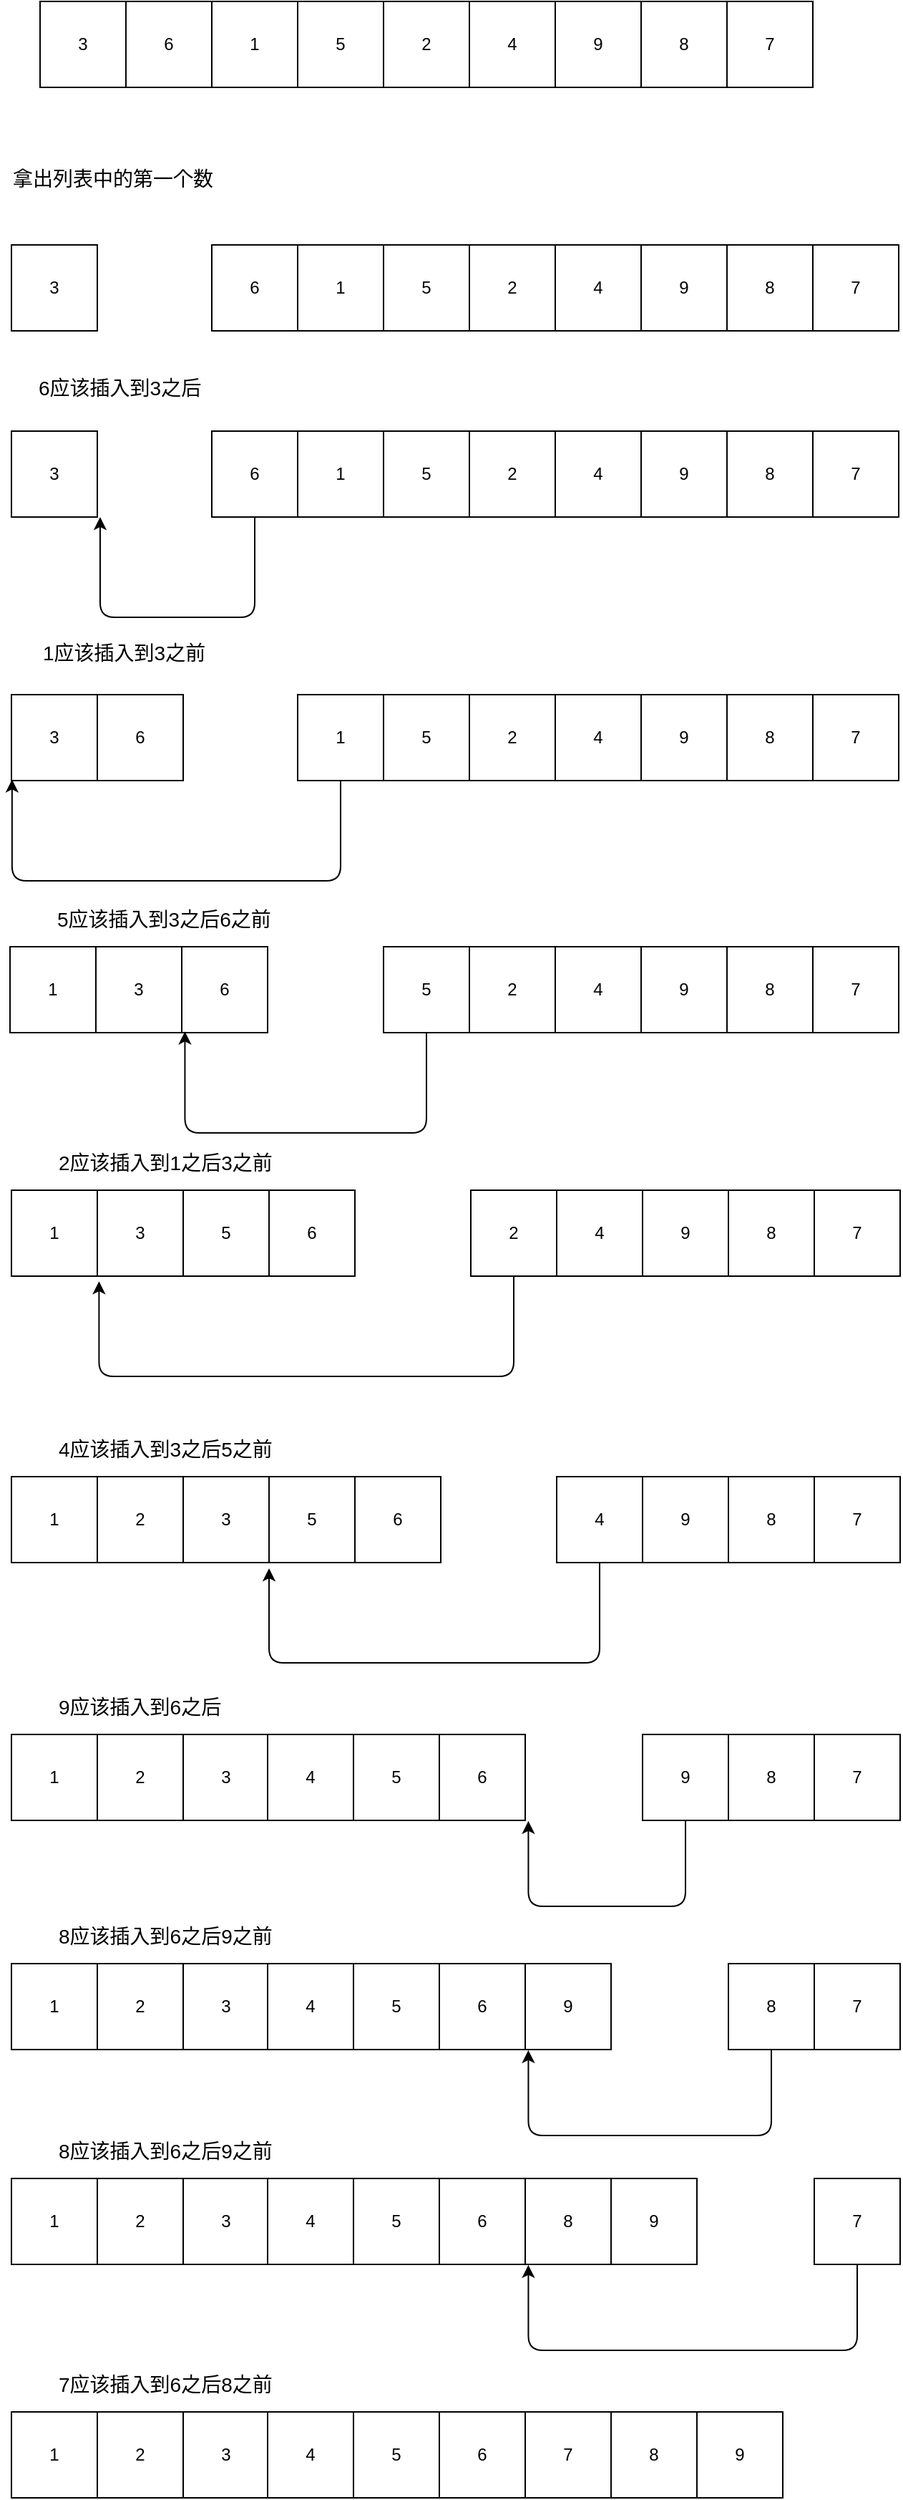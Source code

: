 <mxfile version="11.1.4" type="device"><diagram id="b1BiGvK36UNSfGwudwqy" name="第 1 页"><mxGraphModel dx="1024" dy="595" grid="1" gridSize="10" guides="1" tooltips="1" connect="1" arrows="1" fold="1" page="1" pageScale="1" pageWidth="827" pageHeight="1169" math="0" shadow="0"><root><mxCell id="0"/><mxCell id="1" parent="0"/><mxCell id="ukCTjqncqm675PR22m9h-1" value="3" style="rounded=0;whiteSpace=wrap;html=1;" vertex="1" parent="1"><mxGeometry x="130" y="100" width="60" height="60" as="geometry"/></mxCell><mxCell id="ukCTjqncqm675PR22m9h-2" value="6" style="rounded=0;whiteSpace=wrap;html=1;" vertex="1" parent="1"><mxGeometry x="190" y="100" width="60" height="60" as="geometry"/></mxCell><mxCell id="ukCTjqncqm675PR22m9h-3" value="1" style="rounded=0;whiteSpace=wrap;html=1;" vertex="1" parent="1"><mxGeometry x="250" y="100" width="60" height="60" as="geometry"/></mxCell><mxCell id="ukCTjqncqm675PR22m9h-4" value="5" style="rounded=0;whiteSpace=wrap;html=1;" vertex="1" parent="1"><mxGeometry x="310" y="100" width="60" height="60" as="geometry"/></mxCell><mxCell id="ukCTjqncqm675PR22m9h-5" value="2" style="rounded=0;whiteSpace=wrap;html=1;" vertex="1" parent="1"><mxGeometry x="370" y="100" width="60" height="60" as="geometry"/></mxCell><mxCell id="ukCTjqncqm675PR22m9h-6" value="4" style="rounded=0;whiteSpace=wrap;html=1;" vertex="1" parent="1"><mxGeometry x="430" y="100" width="60" height="60" as="geometry"/></mxCell><mxCell id="ukCTjqncqm675PR22m9h-7" value="9" style="rounded=0;whiteSpace=wrap;html=1;" vertex="1" parent="1"><mxGeometry x="490" y="100" width="60" height="60" as="geometry"/></mxCell><mxCell id="ukCTjqncqm675PR22m9h-8" value="8" style="rounded=0;whiteSpace=wrap;html=1;" vertex="1" parent="1"><mxGeometry x="550" y="100" width="60" height="60" as="geometry"/></mxCell><mxCell id="ukCTjqncqm675PR22m9h-9" value="7" style="rounded=0;whiteSpace=wrap;html=1;" vertex="1" parent="1"><mxGeometry x="610" y="100" width="60" height="60" as="geometry"/></mxCell><mxCell id="ukCTjqncqm675PR22m9h-79" value="3" style="rounded=0;whiteSpace=wrap;html=1;" vertex="1" parent="1"><mxGeometry x="110" y="270" width="60" height="60" as="geometry"/></mxCell><mxCell id="ukCTjqncqm675PR22m9h-80" value="6" style="rounded=0;whiteSpace=wrap;html=1;" vertex="1" parent="1"><mxGeometry x="250" y="270" width="60" height="60" as="geometry"/></mxCell><mxCell id="ukCTjqncqm675PR22m9h-81" value="1" style="rounded=0;whiteSpace=wrap;html=1;" vertex="1" parent="1"><mxGeometry x="310" y="270" width="60" height="60" as="geometry"/></mxCell><mxCell id="ukCTjqncqm675PR22m9h-82" value="5" style="rounded=0;whiteSpace=wrap;html=1;" vertex="1" parent="1"><mxGeometry x="370" y="270" width="60" height="60" as="geometry"/></mxCell><mxCell id="ukCTjqncqm675PR22m9h-83" value="2" style="rounded=0;whiteSpace=wrap;html=1;" vertex="1" parent="1"><mxGeometry x="430" y="270" width="60" height="60" as="geometry"/></mxCell><mxCell id="ukCTjqncqm675PR22m9h-84" value="4" style="rounded=0;whiteSpace=wrap;html=1;" vertex="1" parent="1"><mxGeometry x="490" y="270" width="60" height="60" as="geometry"/></mxCell><mxCell id="ukCTjqncqm675PR22m9h-85" value="9" style="rounded=0;whiteSpace=wrap;html=1;" vertex="1" parent="1"><mxGeometry x="550" y="270" width="60" height="60" as="geometry"/></mxCell><mxCell id="ukCTjqncqm675PR22m9h-86" value="8" style="rounded=0;whiteSpace=wrap;html=1;" vertex="1" parent="1"><mxGeometry x="610" y="270" width="60" height="60" as="geometry"/></mxCell><mxCell id="ukCTjqncqm675PR22m9h-87" value="7" style="rounded=0;whiteSpace=wrap;html=1;" vertex="1" parent="1"><mxGeometry x="670" y="270" width="60" height="60" as="geometry"/></mxCell><mxCell id="ukCTjqncqm675PR22m9h-88" value="&lt;font style=&quot;font-size: 14px&quot;&gt;拿出列表中的第一个数&lt;/font&gt;" style="text;html=1;resizable=0;points=[];autosize=1;align=left;verticalAlign=top;spacingTop=-4;" vertex="1" parent="1"><mxGeometry x="109" y="213" width="160" height="20" as="geometry"/></mxCell><mxCell id="ukCTjqncqm675PR22m9h-89" value="3" style="rounded=0;whiteSpace=wrap;html=1;" vertex="1" parent="1"><mxGeometry x="110" y="400" width="60" height="60" as="geometry"/></mxCell><mxCell id="ukCTjqncqm675PR22m9h-90" value="6" style="rounded=0;whiteSpace=wrap;html=1;" vertex="1" parent="1"><mxGeometry x="250" y="400" width="60" height="60" as="geometry"/></mxCell><mxCell id="ukCTjqncqm675PR22m9h-91" value="1" style="rounded=0;whiteSpace=wrap;html=1;" vertex="1" parent="1"><mxGeometry x="310" y="400" width="60" height="60" as="geometry"/></mxCell><mxCell id="ukCTjqncqm675PR22m9h-92" value="5" style="rounded=0;whiteSpace=wrap;html=1;" vertex="1" parent="1"><mxGeometry x="370" y="400" width="60" height="60" as="geometry"/></mxCell><mxCell id="ukCTjqncqm675PR22m9h-93" value="2" style="rounded=0;whiteSpace=wrap;html=1;" vertex="1" parent="1"><mxGeometry x="430" y="400" width="60" height="60" as="geometry"/></mxCell><mxCell id="ukCTjqncqm675PR22m9h-94" value="4" style="rounded=0;whiteSpace=wrap;html=1;" vertex="1" parent="1"><mxGeometry x="490" y="400" width="60" height="60" as="geometry"/></mxCell><mxCell id="ukCTjqncqm675PR22m9h-95" value="9" style="rounded=0;whiteSpace=wrap;html=1;" vertex="1" parent="1"><mxGeometry x="550" y="400" width="60" height="60" as="geometry"/></mxCell><mxCell id="ukCTjqncqm675PR22m9h-96" value="8" style="rounded=0;whiteSpace=wrap;html=1;" vertex="1" parent="1"><mxGeometry x="610" y="400" width="60" height="60" as="geometry"/></mxCell><mxCell id="ukCTjqncqm675PR22m9h-97" value="7" style="rounded=0;whiteSpace=wrap;html=1;" vertex="1" parent="1"><mxGeometry x="670" y="400" width="60" height="60" as="geometry"/></mxCell><mxCell id="ukCTjqncqm675PR22m9h-99" value="" style="edgeStyle=elbowEdgeStyle;elbow=vertical;endArrow=classic;html=1;exitX=0.5;exitY=1;exitDx=0;exitDy=0;entryX=1.033;entryY=1;entryDx=0;entryDy=0;entryPerimeter=0;" edge="1" parent="1" source="ukCTjqncqm675PR22m9h-90" target="ukCTjqncqm675PR22m9h-89"><mxGeometry width="50" height="50" relative="1" as="geometry"><mxPoint x="110" y="530" as="sourcePoint"/><mxPoint x="180" y="460" as="targetPoint"/><Array as="points"><mxPoint x="220" y="530"/></Array></mxGeometry></mxCell><mxCell id="ukCTjqncqm675PR22m9h-100" value="&lt;font style=&quot;font-size: 14px&quot;&gt;6应该插入到3之后&lt;/font&gt;" style="text;html=1;resizable=0;points=[];autosize=1;align=left;verticalAlign=top;spacingTop=-4;" vertex="1" parent="1"><mxGeometry x="127" y="359" width="130" height="20" as="geometry"/></mxCell><mxCell id="ukCTjqncqm675PR22m9h-101" value="3" style="rounded=0;whiteSpace=wrap;html=1;" vertex="1" parent="1"><mxGeometry x="110" y="584" width="60" height="60" as="geometry"/></mxCell><mxCell id="ukCTjqncqm675PR22m9h-102" value="6" style="rounded=0;whiteSpace=wrap;html=1;" vertex="1" parent="1"><mxGeometry x="170" y="584" width="60" height="60" as="geometry"/></mxCell><mxCell id="ukCTjqncqm675PR22m9h-103" value="1" style="rounded=0;whiteSpace=wrap;html=1;" vertex="1" parent="1"><mxGeometry x="310" y="584" width="60" height="60" as="geometry"/></mxCell><mxCell id="ukCTjqncqm675PR22m9h-104" value="5" style="rounded=0;whiteSpace=wrap;html=1;" vertex="1" parent="1"><mxGeometry x="370" y="584" width="60" height="60" as="geometry"/></mxCell><mxCell id="ukCTjqncqm675PR22m9h-105" value="2" style="rounded=0;whiteSpace=wrap;html=1;" vertex="1" parent="1"><mxGeometry x="430" y="584" width="60" height="60" as="geometry"/></mxCell><mxCell id="ukCTjqncqm675PR22m9h-106" value="4" style="rounded=0;whiteSpace=wrap;html=1;" vertex="1" parent="1"><mxGeometry x="490" y="584" width="60" height="60" as="geometry"/></mxCell><mxCell id="ukCTjqncqm675PR22m9h-107" value="9" style="rounded=0;whiteSpace=wrap;html=1;" vertex="1" parent="1"><mxGeometry x="550" y="584" width="60" height="60" as="geometry"/></mxCell><mxCell id="ukCTjqncqm675PR22m9h-108" value="8" style="rounded=0;whiteSpace=wrap;html=1;" vertex="1" parent="1"><mxGeometry x="610" y="584" width="60" height="60" as="geometry"/></mxCell><mxCell id="ukCTjqncqm675PR22m9h-109" value="7" style="rounded=0;whiteSpace=wrap;html=1;" vertex="1" parent="1"><mxGeometry x="670" y="584" width="60" height="60" as="geometry"/></mxCell><mxCell id="ukCTjqncqm675PR22m9h-110" value="" style="edgeStyle=elbowEdgeStyle;elbow=vertical;endArrow=classic;html=1;exitX=0.5;exitY=1;exitDx=0;exitDy=0;entryX=0.007;entryY=0.987;entryDx=0;entryDy=0;entryPerimeter=0;" edge="1" parent="1" target="ukCTjqncqm675PR22m9h-101"><mxGeometry width="50" height="50" relative="1" as="geometry"><mxPoint x="340" y="644" as="sourcePoint"/><mxPoint x="240" y="644" as="targetPoint"/><Array as="points"><mxPoint x="280" y="714"/></Array></mxGeometry></mxCell><mxCell id="ukCTjqncqm675PR22m9h-111" value="&lt;font style=&quot;font-size: 14px&quot;&gt;1应该插入到3之前&lt;/font&gt;" style="text;html=1;resizable=0;points=[];autosize=1;align=left;verticalAlign=top;spacingTop=-4;" vertex="1" parent="1"><mxGeometry x="130" y="544" width="130" height="20" as="geometry"/></mxCell><mxCell id="ukCTjqncqm675PR22m9h-112" value="3" style="rounded=0;whiteSpace=wrap;html=1;" vertex="1" parent="1"><mxGeometry x="169" y="760" width="60" height="60" as="geometry"/></mxCell><mxCell id="ukCTjqncqm675PR22m9h-113" value="6" style="rounded=0;whiteSpace=wrap;html=1;" vertex="1" parent="1"><mxGeometry x="229" y="760" width="60" height="60" as="geometry"/></mxCell><mxCell id="ukCTjqncqm675PR22m9h-114" value="1" style="rounded=0;whiteSpace=wrap;html=1;" vertex="1" parent="1"><mxGeometry x="109" y="760" width="60" height="60" as="geometry"/></mxCell><mxCell id="ukCTjqncqm675PR22m9h-115" value="5" style="rounded=0;whiteSpace=wrap;html=1;" vertex="1" parent="1"><mxGeometry x="370" y="760" width="60" height="60" as="geometry"/></mxCell><mxCell id="ukCTjqncqm675PR22m9h-116" value="2" style="rounded=0;whiteSpace=wrap;html=1;" vertex="1" parent="1"><mxGeometry x="430" y="760" width="60" height="60" as="geometry"/></mxCell><mxCell id="ukCTjqncqm675PR22m9h-117" value="4" style="rounded=0;whiteSpace=wrap;html=1;" vertex="1" parent="1"><mxGeometry x="490" y="760" width="60" height="60" as="geometry"/></mxCell><mxCell id="ukCTjqncqm675PR22m9h-118" value="9" style="rounded=0;whiteSpace=wrap;html=1;" vertex="1" parent="1"><mxGeometry x="550" y="760" width="60" height="60" as="geometry"/></mxCell><mxCell id="ukCTjqncqm675PR22m9h-119" value="8" style="rounded=0;whiteSpace=wrap;html=1;" vertex="1" parent="1"><mxGeometry x="610" y="760" width="60" height="60" as="geometry"/></mxCell><mxCell id="ukCTjqncqm675PR22m9h-120" value="7" style="rounded=0;whiteSpace=wrap;html=1;" vertex="1" parent="1"><mxGeometry x="670" y="760" width="60" height="60" as="geometry"/></mxCell><mxCell id="ukCTjqncqm675PR22m9h-121" value="" style="edgeStyle=elbowEdgeStyle;elbow=vertical;endArrow=classic;html=1;exitX=0.5;exitY=1;exitDx=0;exitDy=0;entryX=1.037;entryY=0.987;entryDx=0;entryDy=0;entryPerimeter=0;" edge="1" parent="1" target="ukCTjqncqm675PR22m9h-112" source="ukCTjqncqm675PR22m9h-115"><mxGeometry width="50" height="50" relative="1" as="geometry"><mxPoint x="340" y="820" as="sourcePoint"/><mxPoint x="240" y="820" as="targetPoint"/><Array as="points"><mxPoint x="280" y="890"/></Array></mxGeometry></mxCell><mxCell id="ukCTjqncqm675PR22m9h-122" value="&lt;font style=&quot;font-size: 14px&quot;&gt;5应该插入到3之后6之前&lt;/font&gt;" style="text;html=1;resizable=0;points=[];autosize=1;align=left;verticalAlign=top;spacingTop=-4;" vertex="1" parent="1"><mxGeometry x="140" y="730" width="170" height="20" as="geometry"/></mxCell><mxCell id="ukCTjqncqm675PR22m9h-123" value="3" style="rounded=0;whiteSpace=wrap;html=1;" vertex="1" parent="1"><mxGeometry x="170" y="930" width="60" height="60" as="geometry"/></mxCell><mxCell id="ukCTjqncqm675PR22m9h-124" value="6" style="rounded=0;whiteSpace=wrap;html=1;" vertex="1" parent="1"><mxGeometry x="290" y="930" width="60" height="60" as="geometry"/></mxCell><mxCell id="ukCTjqncqm675PR22m9h-125" value="1" style="rounded=0;whiteSpace=wrap;html=1;" vertex="1" parent="1"><mxGeometry x="110" y="930" width="60" height="60" as="geometry"/></mxCell><mxCell id="ukCTjqncqm675PR22m9h-126" value="5" style="rounded=0;whiteSpace=wrap;html=1;" vertex="1" parent="1"><mxGeometry x="230" y="930" width="60" height="60" as="geometry"/></mxCell><mxCell id="ukCTjqncqm675PR22m9h-127" value="2" style="rounded=0;whiteSpace=wrap;html=1;" vertex="1" parent="1"><mxGeometry x="431" y="930" width="60" height="60" as="geometry"/></mxCell><mxCell id="ukCTjqncqm675PR22m9h-128" value="4" style="rounded=0;whiteSpace=wrap;html=1;" vertex="1" parent="1"><mxGeometry x="491" y="930" width="60" height="60" as="geometry"/></mxCell><mxCell id="ukCTjqncqm675PR22m9h-129" value="9" style="rounded=0;whiteSpace=wrap;html=1;" vertex="1" parent="1"><mxGeometry x="551" y="930" width="60" height="60" as="geometry"/></mxCell><mxCell id="ukCTjqncqm675PR22m9h-130" value="8" style="rounded=0;whiteSpace=wrap;html=1;" vertex="1" parent="1"><mxGeometry x="611" y="930" width="60" height="60" as="geometry"/></mxCell><mxCell id="ukCTjqncqm675PR22m9h-131" value="7" style="rounded=0;whiteSpace=wrap;html=1;" vertex="1" parent="1"><mxGeometry x="671" y="930" width="60" height="60" as="geometry"/></mxCell><mxCell id="ukCTjqncqm675PR22m9h-132" value="" style="edgeStyle=elbowEdgeStyle;elbow=vertical;endArrow=classic;html=1;exitX=0.5;exitY=1;exitDx=0;exitDy=0;entryX=0.02;entryY=1.06;entryDx=0;entryDy=0;entryPerimeter=0;" edge="1" parent="1" source="ukCTjqncqm675PR22m9h-127" target="ukCTjqncqm675PR22m9h-123"><mxGeometry width="50" height="50" relative="1" as="geometry"><mxPoint x="341" y="990" as="sourcePoint"/><mxPoint x="241" y="990" as="targetPoint"/><Array as="points"><mxPoint x="281" y="1060"/></Array></mxGeometry></mxCell><mxCell id="ukCTjqncqm675PR22m9h-133" value="&lt;font style=&quot;font-size: 14px&quot;&gt;2应该插入到1之后3之前&lt;/font&gt;" style="text;html=1;resizable=0;points=[];autosize=1;align=left;verticalAlign=top;spacingTop=-4;" vertex="1" parent="1"><mxGeometry x="141" y="900" width="170" height="20" as="geometry"/></mxCell><mxCell id="ukCTjqncqm675PR22m9h-134" value="3" style="rounded=0;whiteSpace=wrap;html=1;" vertex="1" parent="1"><mxGeometry x="230" y="1130" width="60" height="60" as="geometry"/></mxCell><mxCell id="ukCTjqncqm675PR22m9h-135" value="6" style="rounded=0;whiteSpace=wrap;html=1;" vertex="1" parent="1"><mxGeometry x="350" y="1130" width="60" height="60" as="geometry"/></mxCell><mxCell id="ukCTjqncqm675PR22m9h-136" value="1" style="rounded=0;whiteSpace=wrap;html=1;" vertex="1" parent="1"><mxGeometry x="110" y="1130" width="60" height="60" as="geometry"/></mxCell><mxCell id="ukCTjqncqm675PR22m9h-137" value="5" style="rounded=0;whiteSpace=wrap;html=1;" vertex="1" parent="1"><mxGeometry x="290" y="1130" width="60" height="60" as="geometry"/></mxCell><mxCell id="ukCTjqncqm675PR22m9h-138" value="2" style="rounded=0;whiteSpace=wrap;html=1;" vertex="1" parent="1"><mxGeometry x="170" y="1130" width="60" height="60" as="geometry"/></mxCell><mxCell id="ukCTjqncqm675PR22m9h-139" value="4" style="rounded=0;whiteSpace=wrap;html=1;" vertex="1" parent="1"><mxGeometry x="491" y="1130" width="60" height="60" as="geometry"/></mxCell><mxCell id="ukCTjqncqm675PR22m9h-140" value="9" style="rounded=0;whiteSpace=wrap;html=1;" vertex="1" parent="1"><mxGeometry x="551" y="1130" width="60" height="60" as="geometry"/></mxCell><mxCell id="ukCTjqncqm675PR22m9h-141" value="8" style="rounded=0;whiteSpace=wrap;html=1;" vertex="1" parent="1"><mxGeometry x="611" y="1130" width="60" height="60" as="geometry"/></mxCell><mxCell id="ukCTjqncqm675PR22m9h-142" value="7" style="rounded=0;whiteSpace=wrap;html=1;" vertex="1" parent="1"><mxGeometry x="671" y="1130" width="60" height="60" as="geometry"/></mxCell><mxCell id="ukCTjqncqm675PR22m9h-143" value="" style="edgeStyle=elbowEdgeStyle;elbow=vertical;endArrow=classic;html=1;exitX=0.5;exitY=1;exitDx=0;exitDy=0;" edge="1" parent="1" source="ukCTjqncqm675PR22m9h-139"><mxGeometry width="50" height="50" relative="1" as="geometry"><mxPoint x="341" y="1190" as="sourcePoint"/><mxPoint x="290" y="1194" as="targetPoint"/><Array as="points"><mxPoint x="281" y="1260"/></Array></mxGeometry></mxCell><mxCell id="ukCTjqncqm675PR22m9h-144" value="&lt;font style=&quot;font-size: 14px&quot;&gt;4应该插入到3之后5之前&lt;/font&gt;" style="text;html=1;resizable=0;points=[];autosize=1;align=left;verticalAlign=top;spacingTop=-4;" vertex="1" parent="1"><mxGeometry x="141" y="1100" width="170" height="20" as="geometry"/></mxCell><mxCell id="ukCTjqncqm675PR22m9h-145" value="3" style="rounded=0;whiteSpace=wrap;html=1;" vertex="1" parent="1"><mxGeometry x="230" y="1310" width="60" height="60" as="geometry"/></mxCell><mxCell id="ukCTjqncqm675PR22m9h-146" value="6" style="rounded=0;whiteSpace=wrap;html=1;" vertex="1" parent="1"><mxGeometry x="409" y="1310" width="60" height="60" as="geometry"/></mxCell><mxCell id="ukCTjqncqm675PR22m9h-147" value="1" style="rounded=0;whiteSpace=wrap;html=1;" vertex="1" parent="1"><mxGeometry x="110" y="1310" width="60" height="60" as="geometry"/></mxCell><mxCell id="ukCTjqncqm675PR22m9h-148" value="5" style="rounded=0;whiteSpace=wrap;html=1;" vertex="1" parent="1"><mxGeometry x="349" y="1310" width="60" height="60" as="geometry"/></mxCell><mxCell id="ukCTjqncqm675PR22m9h-149" value="2" style="rounded=0;whiteSpace=wrap;html=1;" vertex="1" parent="1"><mxGeometry x="170" y="1310" width="60" height="60" as="geometry"/></mxCell><mxCell id="ukCTjqncqm675PR22m9h-150" value="4" style="rounded=0;whiteSpace=wrap;html=1;" vertex="1" parent="1"><mxGeometry x="289" y="1310" width="60" height="60" as="geometry"/></mxCell><mxCell id="ukCTjqncqm675PR22m9h-151" value="9" style="rounded=0;whiteSpace=wrap;html=1;" vertex="1" parent="1"><mxGeometry x="551" y="1310" width="60" height="60" as="geometry"/></mxCell><mxCell id="ukCTjqncqm675PR22m9h-152" value="8" style="rounded=0;whiteSpace=wrap;html=1;" vertex="1" parent="1"><mxGeometry x="611" y="1310" width="60" height="60" as="geometry"/></mxCell><mxCell id="ukCTjqncqm675PR22m9h-153" value="7" style="rounded=0;whiteSpace=wrap;html=1;" vertex="1" parent="1"><mxGeometry x="671" y="1310" width="60" height="60" as="geometry"/></mxCell><mxCell id="ukCTjqncqm675PR22m9h-154" value="" style="edgeStyle=elbowEdgeStyle;elbow=vertical;endArrow=classic;html=1;exitX=0.5;exitY=1;exitDx=0;exitDy=0;entryX=1.037;entryY=1.007;entryDx=0;entryDy=0;entryPerimeter=0;" edge="1" parent="1" source="ukCTjqncqm675PR22m9h-151" target="ukCTjqncqm675PR22m9h-146"><mxGeometry width="50" height="50" relative="1" as="geometry"><mxPoint x="341" y="1370" as="sourcePoint"/><mxPoint x="290" y="1374" as="targetPoint"/><Array as="points"><mxPoint x="500" y="1430"/><mxPoint x="500" y="1420"/><mxPoint x="510" y="1410"/><mxPoint x="281" y="1440"/></Array></mxGeometry></mxCell><mxCell id="ukCTjqncqm675PR22m9h-155" value="&lt;font style=&quot;font-size: 14px&quot;&gt;9应该插入到6之后&lt;/font&gt;" style="text;html=1;resizable=0;points=[];autosize=1;align=left;verticalAlign=top;spacingTop=-4;" vertex="1" parent="1"><mxGeometry x="141" y="1280" width="130" height="20" as="geometry"/></mxCell><mxCell id="ukCTjqncqm675PR22m9h-156" value="3" style="rounded=0;whiteSpace=wrap;html=1;" vertex="1" parent="1"><mxGeometry x="230" y="1470" width="60" height="60" as="geometry"/></mxCell><mxCell id="ukCTjqncqm675PR22m9h-157" value="6" style="rounded=0;whiteSpace=wrap;html=1;" vertex="1" parent="1"><mxGeometry x="409" y="1470" width="60" height="60" as="geometry"/></mxCell><mxCell id="ukCTjqncqm675PR22m9h-158" value="1" style="rounded=0;whiteSpace=wrap;html=1;" vertex="1" parent="1"><mxGeometry x="110" y="1470" width="60" height="60" as="geometry"/></mxCell><mxCell id="ukCTjqncqm675PR22m9h-159" value="5" style="rounded=0;whiteSpace=wrap;html=1;" vertex="1" parent="1"><mxGeometry x="349" y="1470" width="60" height="60" as="geometry"/></mxCell><mxCell id="ukCTjqncqm675PR22m9h-160" value="2" style="rounded=0;whiteSpace=wrap;html=1;" vertex="1" parent="1"><mxGeometry x="170" y="1470" width="60" height="60" as="geometry"/></mxCell><mxCell id="ukCTjqncqm675PR22m9h-161" value="4" style="rounded=0;whiteSpace=wrap;html=1;" vertex="1" parent="1"><mxGeometry x="289" y="1470" width="60" height="60" as="geometry"/></mxCell><mxCell id="ukCTjqncqm675PR22m9h-162" value="9" style="rounded=0;whiteSpace=wrap;html=1;" vertex="1" parent="1"><mxGeometry x="469" y="1470" width="60" height="60" as="geometry"/></mxCell><mxCell id="ukCTjqncqm675PR22m9h-163" value="8" style="rounded=0;whiteSpace=wrap;html=1;" vertex="1" parent="1"><mxGeometry x="611" y="1470" width="60" height="60" as="geometry"/></mxCell><mxCell id="ukCTjqncqm675PR22m9h-164" value="7" style="rounded=0;whiteSpace=wrap;html=1;" vertex="1" parent="1"><mxGeometry x="671" y="1470" width="60" height="60" as="geometry"/></mxCell><mxCell id="ukCTjqncqm675PR22m9h-165" value="" style="edgeStyle=elbowEdgeStyle;elbow=vertical;endArrow=classic;html=1;entryX=1.037;entryY=1.007;entryDx=0;entryDy=0;entryPerimeter=0;" edge="1" parent="1" source="ukCTjqncqm675PR22m9h-163" target="ukCTjqncqm675PR22m9h-157"><mxGeometry width="50" height="50" relative="1" as="geometry"><mxPoint x="341" y="1530" as="sourcePoint"/><mxPoint x="290" y="1534" as="targetPoint"/><Array as="points"><mxPoint x="500" y="1590"/><mxPoint x="500" y="1580"/><mxPoint x="510" y="1570"/><mxPoint x="281" y="1600"/></Array></mxGeometry></mxCell><mxCell id="ukCTjqncqm675PR22m9h-166" value="&lt;font style=&quot;font-size: 14px&quot;&gt;8应该插入到6之后9之前&lt;/font&gt;" style="text;html=1;resizable=0;points=[];autosize=1;align=left;verticalAlign=top;spacingTop=-4;" vertex="1" parent="1"><mxGeometry x="141" y="1440" width="170" height="20" as="geometry"/></mxCell><mxCell id="ukCTjqncqm675PR22m9h-167" value="3" style="rounded=0;whiteSpace=wrap;html=1;" vertex="1" parent="1"><mxGeometry x="230" y="1620" width="60" height="60" as="geometry"/></mxCell><mxCell id="ukCTjqncqm675PR22m9h-168" value="6" style="rounded=0;whiteSpace=wrap;html=1;" vertex="1" parent="1"><mxGeometry x="409" y="1620" width="60" height="60" as="geometry"/></mxCell><mxCell id="ukCTjqncqm675PR22m9h-169" value="1" style="rounded=0;whiteSpace=wrap;html=1;" vertex="1" parent="1"><mxGeometry x="110" y="1620" width="60" height="60" as="geometry"/></mxCell><mxCell id="ukCTjqncqm675PR22m9h-170" value="5" style="rounded=0;whiteSpace=wrap;html=1;" vertex="1" parent="1"><mxGeometry x="349" y="1620" width="60" height="60" as="geometry"/></mxCell><mxCell id="ukCTjqncqm675PR22m9h-171" value="2" style="rounded=0;whiteSpace=wrap;html=1;" vertex="1" parent="1"><mxGeometry x="170" y="1620" width="60" height="60" as="geometry"/></mxCell><mxCell id="ukCTjqncqm675PR22m9h-172" value="4" style="rounded=0;whiteSpace=wrap;html=1;" vertex="1" parent="1"><mxGeometry x="289" y="1620" width="60" height="60" as="geometry"/></mxCell><mxCell id="ukCTjqncqm675PR22m9h-173" value="9" style="rounded=0;whiteSpace=wrap;html=1;" vertex="1" parent="1"><mxGeometry x="529" y="1620" width="60" height="60" as="geometry"/></mxCell><mxCell id="ukCTjqncqm675PR22m9h-174" value="8" style="rounded=0;whiteSpace=wrap;html=1;" vertex="1" parent="1"><mxGeometry x="469" y="1620" width="60" height="60" as="geometry"/></mxCell><mxCell id="ukCTjqncqm675PR22m9h-175" value="7" style="rounded=0;whiteSpace=wrap;html=1;" vertex="1" parent="1"><mxGeometry x="671" y="1620" width="60" height="60" as="geometry"/></mxCell><mxCell id="ukCTjqncqm675PR22m9h-176" value="" style="edgeStyle=elbowEdgeStyle;elbow=vertical;endArrow=classic;html=1;entryX=1.037;entryY=1.007;entryDx=0;entryDy=0;entryPerimeter=0;" edge="1" parent="1" source="ukCTjqncqm675PR22m9h-175" target="ukCTjqncqm675PR22m9h-168"><mxGeometry width="50" height="50" relative="1" as="geometry"><mxPoint x="341" y="1680" as="sourcePoint"/><mxPoint x="290" y="1684" as="targetPoint"/><Array as="points"><mxPoint x="500" y="1740"/><mxPoint x="500" y="1730"/><mxPoint x="510" y="1720"/><mxPoint x="281" y="1750"/></Array></mxGeometry></mxCell><mxCell id="ukCTjqncqm675PR22m9h-177" value="&lt;font style=&quot;font-size: 14px&quot;&gt;8应该插入到6之后9之前&lt;/font&gt;" style="text;html=1;resizable=0;points=[];autosize=1;align=left;verticalAlign=top;spacingTop=-4;" vertex="1" parent="1"><mxGeometry x="141" y="1590" width="170" height="20" as="geometry"/></mxCell><mxCell id="ukCTjqncqm675PR22m9h-178" value="3" style="rounded=0;whiteSpace=wrap;html=1;" vertex="1" parent="1"><mxGeometry x="230" y="1783" width="60" height="60" as="geometry"/></mxCell><mxCell id="ukCTjqncqm675PR22m9h-179" value="6" style="rounded=0;whiteSpace=wrap;html=1;" vertex="1" parent="1"><mxGeometry x="409" y="1783" width="60" height="60" as="geometry"/></mxCell><mxCell id="ukCTjqncqm675PR22m9h-180" value="1" style="rounded=0;whiteSpace=wrap;html=1;" vertex="1" parent="1"><mxGeometry x="110" y="1783" width="60" height="60" as="geometry"/></mxCell><mxCell id="ukCTjqncqm675PR22m9h-181" value="5" style="rounded=0;whiteSpace=wrap;html=1;" vertex="1" parent="1"><mxGeometry x="349" y="1783" width="60" height="60" as="geometry"/></mxCell><mxCell id="ukCTjqncqm675PR22m9h-182" value="2" style="rounded=0;whiteSpace=wrap;html=1;" vertex="1" parent="1"><mxGeometry x="170" y="1783" width="60" height="60" as="geometry"/></mxCell><mxCell id="ukCTjqncqm675PR22m9h-183" value="4" style="rounded=0;whiteSpace=wrap;html=1;" vertex="1" parent="1"><mxGeometry x="289" y="1783" width="60" height="60" as="geometry"/></mxCell><mxCell id="ukCTjqncqm675PR22m9h-184" value="9" style="rounded=0;whiteSpace=wrap;html=1;" vertex="1" parent="1"><mxGeometry x="589" y="1783" width="60" height="60" as="geometry"/></mxCell><mxCell id="ukCTjqncqm675PR22m9h-185" value="8" style="rounded=0;whiteSpace=wrap;html=1;" vertex="1" parent="1"><mxGeometry x="529" y="1783" width="60" height="60" as="geometry"/></mxCell><mxCell id="ukCTjqncqm675PR22m9h-186" value="7" style="rounded=0;whiteSpace=wrap;html=1;" vertex="1" parent="1"><mxGeometry x="469" y="1783" width="60" height="60" as="geometry"/></mxCell><mxCell id="ukCTjqncqm675PR22m9h-188" value="&lt;font style=&quot;font-size: 14px&quot;&gt;7应该插入到6之后8之前&lt;/font&gt;" style="text;html=1;resizable=0;points=[];autosize=1;align=left;verticalAlign=top;spacingTop=-4;" vertex="1" parent="1"><mxGeometry x="141" y="1753" width="170" height="20" as="geometry"/></mxCell></root></mxGraphModel></diagram></mxfile>